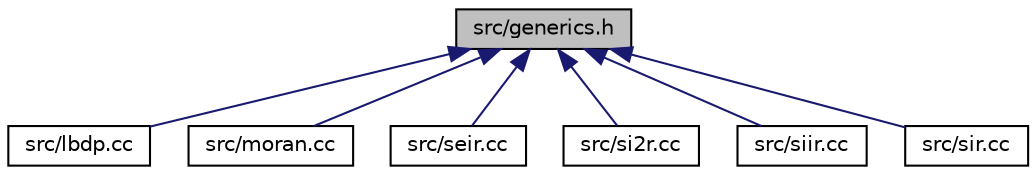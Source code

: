 digraph "src/generics.h"
{
 // LATEX_PDF_SIZE
  edge [fontname="Helvetica",fontsize="10",labelfontname="Helvetica",labelfontsize="10"];
  node [fontname="Helvetica",fontsize="10",shape=record];
  Node1 [label="src/generics.h",height=0.2,width=0.4,color="black", fillcolor="grey75", style="filled", fontcolor="black",tooltip=" "];
  Node1 -> Node2 [dir="back",color="midnightblue",fontsize="10",style="solid",fontname="Helvetica"];
  Node2 [label="src/lbdp.cc",height=0.2,width=0.4,color="black", fillcolor="white", style="filled",URL="$lbdp_8cc.html",tooltip=" "];
  Node1 -> Node3 [dir="back",color="midnightblue",fontsize="10",style="solid",fontname="Helvetica"];
  Node3 [label="src/moran.cc",height=0.2,width=0.4,color="black", fillcolor="white", style="filled",URL="$moran_8cc.html",tooltip=" "];
  Node1 -> Node4 [dir="back",color="midnightblue",fontsize="10",style="solid",fontname="Helvetica"];
  Node4 [label="src/seir.cc",height=0.2,width=0.4,color="black", fillcolor="white", style="filled",URL="$seir_8cc.html",tooltip=" "];
  Node1 -> Node5 [dir="back",color="midnightblue",fontsize="10",style="solid",fontname="Helvetica"];
  Node5 [label="src/si2r.cc",height=0.2,width=0.4,color="black", fillcolor="white", style="filled",URL="$si2r_8cc.html",tooltip=" "];
  Node1 -> Node6 [dir="back",color="midnightblue",fontsize="10",style="solid",fontname="Helvetica"];
  Node6 [label="src/siir.cc",height=0.2,width=0.4,color="black", fillcolor="white", style="filled",URL="$siir_8cc.html",tooltip=" "];
  Node1 -> Node7 [dir="back",color="midnightblue",fontsize="10",style="solid",fontname="Helvetica"];
  Node7 [label="src/sir.cc",height=0.2,width=0.4,color="black", fillcolor="white", style="filled",URL="$sir_8cc.html",tooltip=" "];
}
